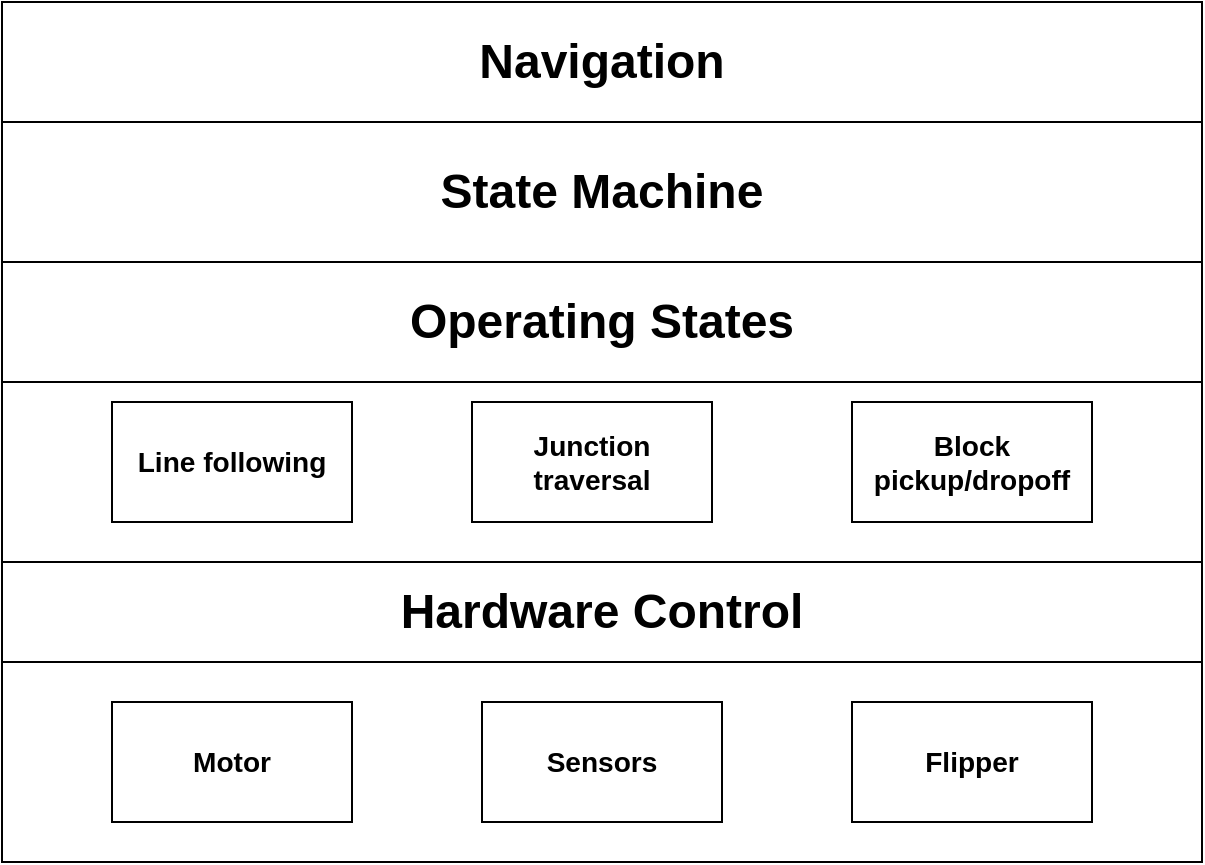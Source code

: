 <mxfile version="23.1.5" type="device">
  <diagram name="Page-1" id="LAr7Cq_9fpJFKIoPwLgG">
    <mxGraphModel dx="1050" dy="621" grid="1" gridSize="10" guides="1" tooltips="1" connect="1" arrows="1" fold="1" page="1" pageScale="1" pageWidth="583" pageHeight="827" math="0" shadow="0">
      <root>
        <mxCell id="0" />
        <mxCell id="1" parent="0" />
        <mxCell id="5sXEHrz6IQpyJsYVlEab-14" value="" style="group" parent="1" vertex="1" connectable="0">
          <mxGeometry x="125" y="240" width="600" height="300" as="geometry" />
        </mxCell>
        <mxCell id="5sXEHrz6IQpyJsYVlEab-1" value="&lt;h1&gt;&lt;br&gt;&lt;/h1&gt;" style="rounded=0;whiteSpace=wrap;html=1;" parent="5sXEHrz6IQpyJsYVlEab-14" vertex="1">
          <mxGeometry width="600" height="150" as="geometry" />
        </mxCell>
        <mxCell id="5sXEHrz6IQpyJsYVlEab-10" value="&lt;h3&gt;Line following&lt;/h3&gt;" style="rounded=0;whiteSpace=wrap;html=1;" parent="5sXEHrz6IQpyJsYVlEab-14" vertex="1">
          <mxGeometry x="55" y="70" width="120" height="60" as="geometry" />
        </mxCell>
        <mxCell id="5sXEHrz6IQpyJsYVlEab-11" value="&lt;h3&gt;Junction traversal&lt;/h3&gt;" style="rounded=0;whiteSpace=wrap;html=1;" parent="5sXEHrz6IQpyJsYVlEab-14" vertex="1">
          <mxGeometry x="235" y="70" width="120" height="60" as="geometry" />
        </mxCell>
        <mxCell id="5sXEHrz6IQpyJsYVlEab-12" value="&lt;h3&gt;Block pickup/dropoff&lt;/h3&gt;" style="rounded=0;whiteSpace=wrap;html=1;" parent="5sXEHrz6IQpyJsYVlEab-14" vertex="1">
          <mxGeometry x="425" y="70" width="120" height="60" as="geometry" />
        </mxCell>
        <mxCell id="5sXEHrz6IQpyJsYVlEab-13" value="&lt;h1&gt;Operating States&lt;/h1&gt;" style="rounded=0;whiteSpace=wrap;html=1;" parent="5sXEHrz6IQpyJsYVlEab-14" vertex="1">
          <mxGeometry width="600" height="60" as="geometry" />
        </mxCell>
        <mxCell id="5sXEHrz6IQpyJsYVlEab-9" value="" style="group" parent="5sXEHrz6IQpyJsYVlEab-14" vertex="1" connectable="0">
          <mxGeometry y="150" width="600" height="150" as="geometry" />
        </mxCell>
        <mxCell id="5sXEHrz6IQpyJsYVlEab-2" value="&lt;h1&gt;&lt;br&gt;&lt;/h1&gt;" style="rounded=0;whiteSpace=wrap;html=1;align=center;" parent="5sXEHrz6IQpyJsYVlEab-9" vertex="1">
          <mxGeometry width="600" height="150" as="geometry" />
        </mxCell>
        <mxCell id="5sXEHrz6IQpyJsYVlEab-4" value="&lt;h3&gt;Motor&lt;/h3&gt;" style="rounded=0;whiteSpace=wrap;html=1;" parent="5sXEHrz6IQpyJsYVlEab-9" vertex="1">
          <mxGeometry x="55" y="70" width="120" height="60" as="geometry" />
        </mxCell>
        <mxCell id="5sXEHrz6IQpyJsYVlEab-5" value="&lt;h3&gt;Sensors&lt;/h3&gt;" style="rounded=0;whiteSpace=wrap;html=1;" parent="5sXEHrz6IQpyJsYVlEab-9" vertex="1">
          <mxGeometry x="240" y="70" width="120" height="60" as="geometry" />
        </mxCell>
        <mxCell id="5sXEHrz6IQpyJsYVlEab-6" value="&lt;h3&gt;Flipper&lt;/h3&gt;" style="rounded=0;whiteSpace=wrap;html=1;" parent="5sXEHrz6IQpyJsYVlEab-9" vertex="1">
          <mxGeometry x="425" y="70" width="120" height="60" as="geometry" />
        </mxCell>
        <mxCell id="5sXEHrz6IQpyJsYVlEab-8" value="&lt;h1&gt;Hardware Control&lt;/h1&gt;" style="rounded=0;whiteSpace=wrap;html=1;" parent="5sXEHrz6IQpyJsYVlEab-9" vertex="1">
          <mxGeometry width="600" height="50" as="geometry" />
        </mxCell>
        <mxCell id="5sXEHrz6IQpyJsYVlEab-15" value="&lt;h1&gt;State Machine&lt;/h1&gt;" style="rounded=0;whiteSpace=wrap;html=1;" parent="1" vertex="1">
          <mxGeometry x="125" y="170" width="600" height="70" as="geometry" />
        </mxCell>
        <mxCell id="5sXEHrz6IQpyJsYVlEab-16" value="&lt;h1&gt;Navigation&lt;/h1&gt;" style="rounded=0;whiteSpace=wrap;html=1;" parent="1" vertex="1">
          <mxGeometry x="125" y="110" width="600" height="60" as="geometry" />
        </mxCell>
      </root>
    </mxGraphModel>
  </diagram>
</mxfile>
